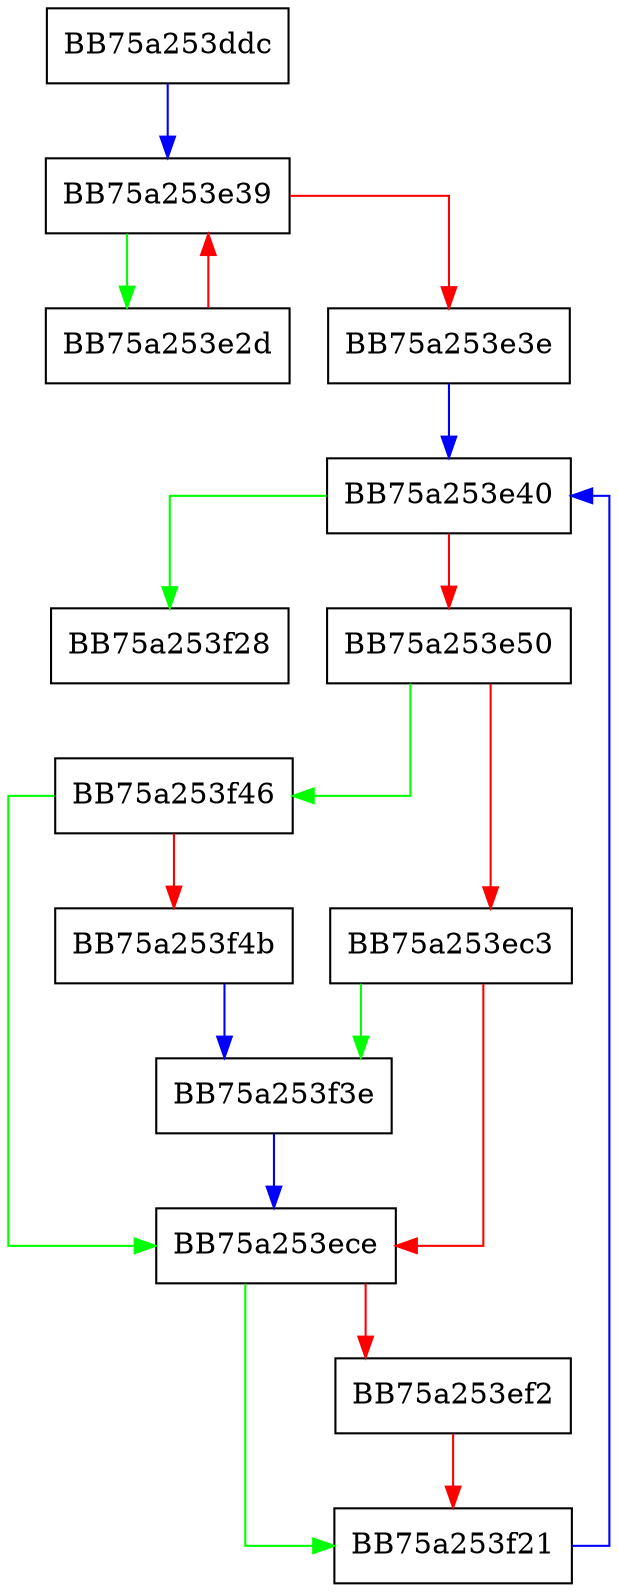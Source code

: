 digraph InitTokData {
  node [shape="box"];
  graph [splines=ortho];
  BB75a253ddc -> BB75a253e39 [color="blue"];
  BB75a253e2d -> BB75a253e39 [color="red"];
  BB75a253e39 -> BB75a253e2d [color="green"];
  BB75a253e39 -> BB75a253e3e [color="red"];
  BB75a253e3e -> BB75a253e40 [color="blue"];
  BB75a253e40 -> BB75a253f28 [color="green"];
  BB75a253e40 -> BB75a253e50 [color="red"];
  BB75a253e50 -> BB75a253f46 [color="green"];
  BB75a253e50 -> BB75a253ec3 [color="red"];
  BB75a253ec3 -> BB75a253f3e [color="green"];
  BB75a253ec3 -> BB75a253ece [color="red"];
  BB75a253ece -> BB75a253f21 [color="green"];
  BB75a253ece -> BB75a253ef2 [color="red"];
  BB75a253ef2 -> BB75a253f21 [color="red"];
  BB75a253f21 -> BB75a253e40 [color="blue"];
  BB75a253f3e -> BB75a253ece [color="blue"];
  BB75a253f46 -> BB75a253ece [color="green"];
  BB75a253f46 -> BB75a253f4b [color="red"];
  BB75a253f4b -> BB75a253f3e [color="blue"];
}